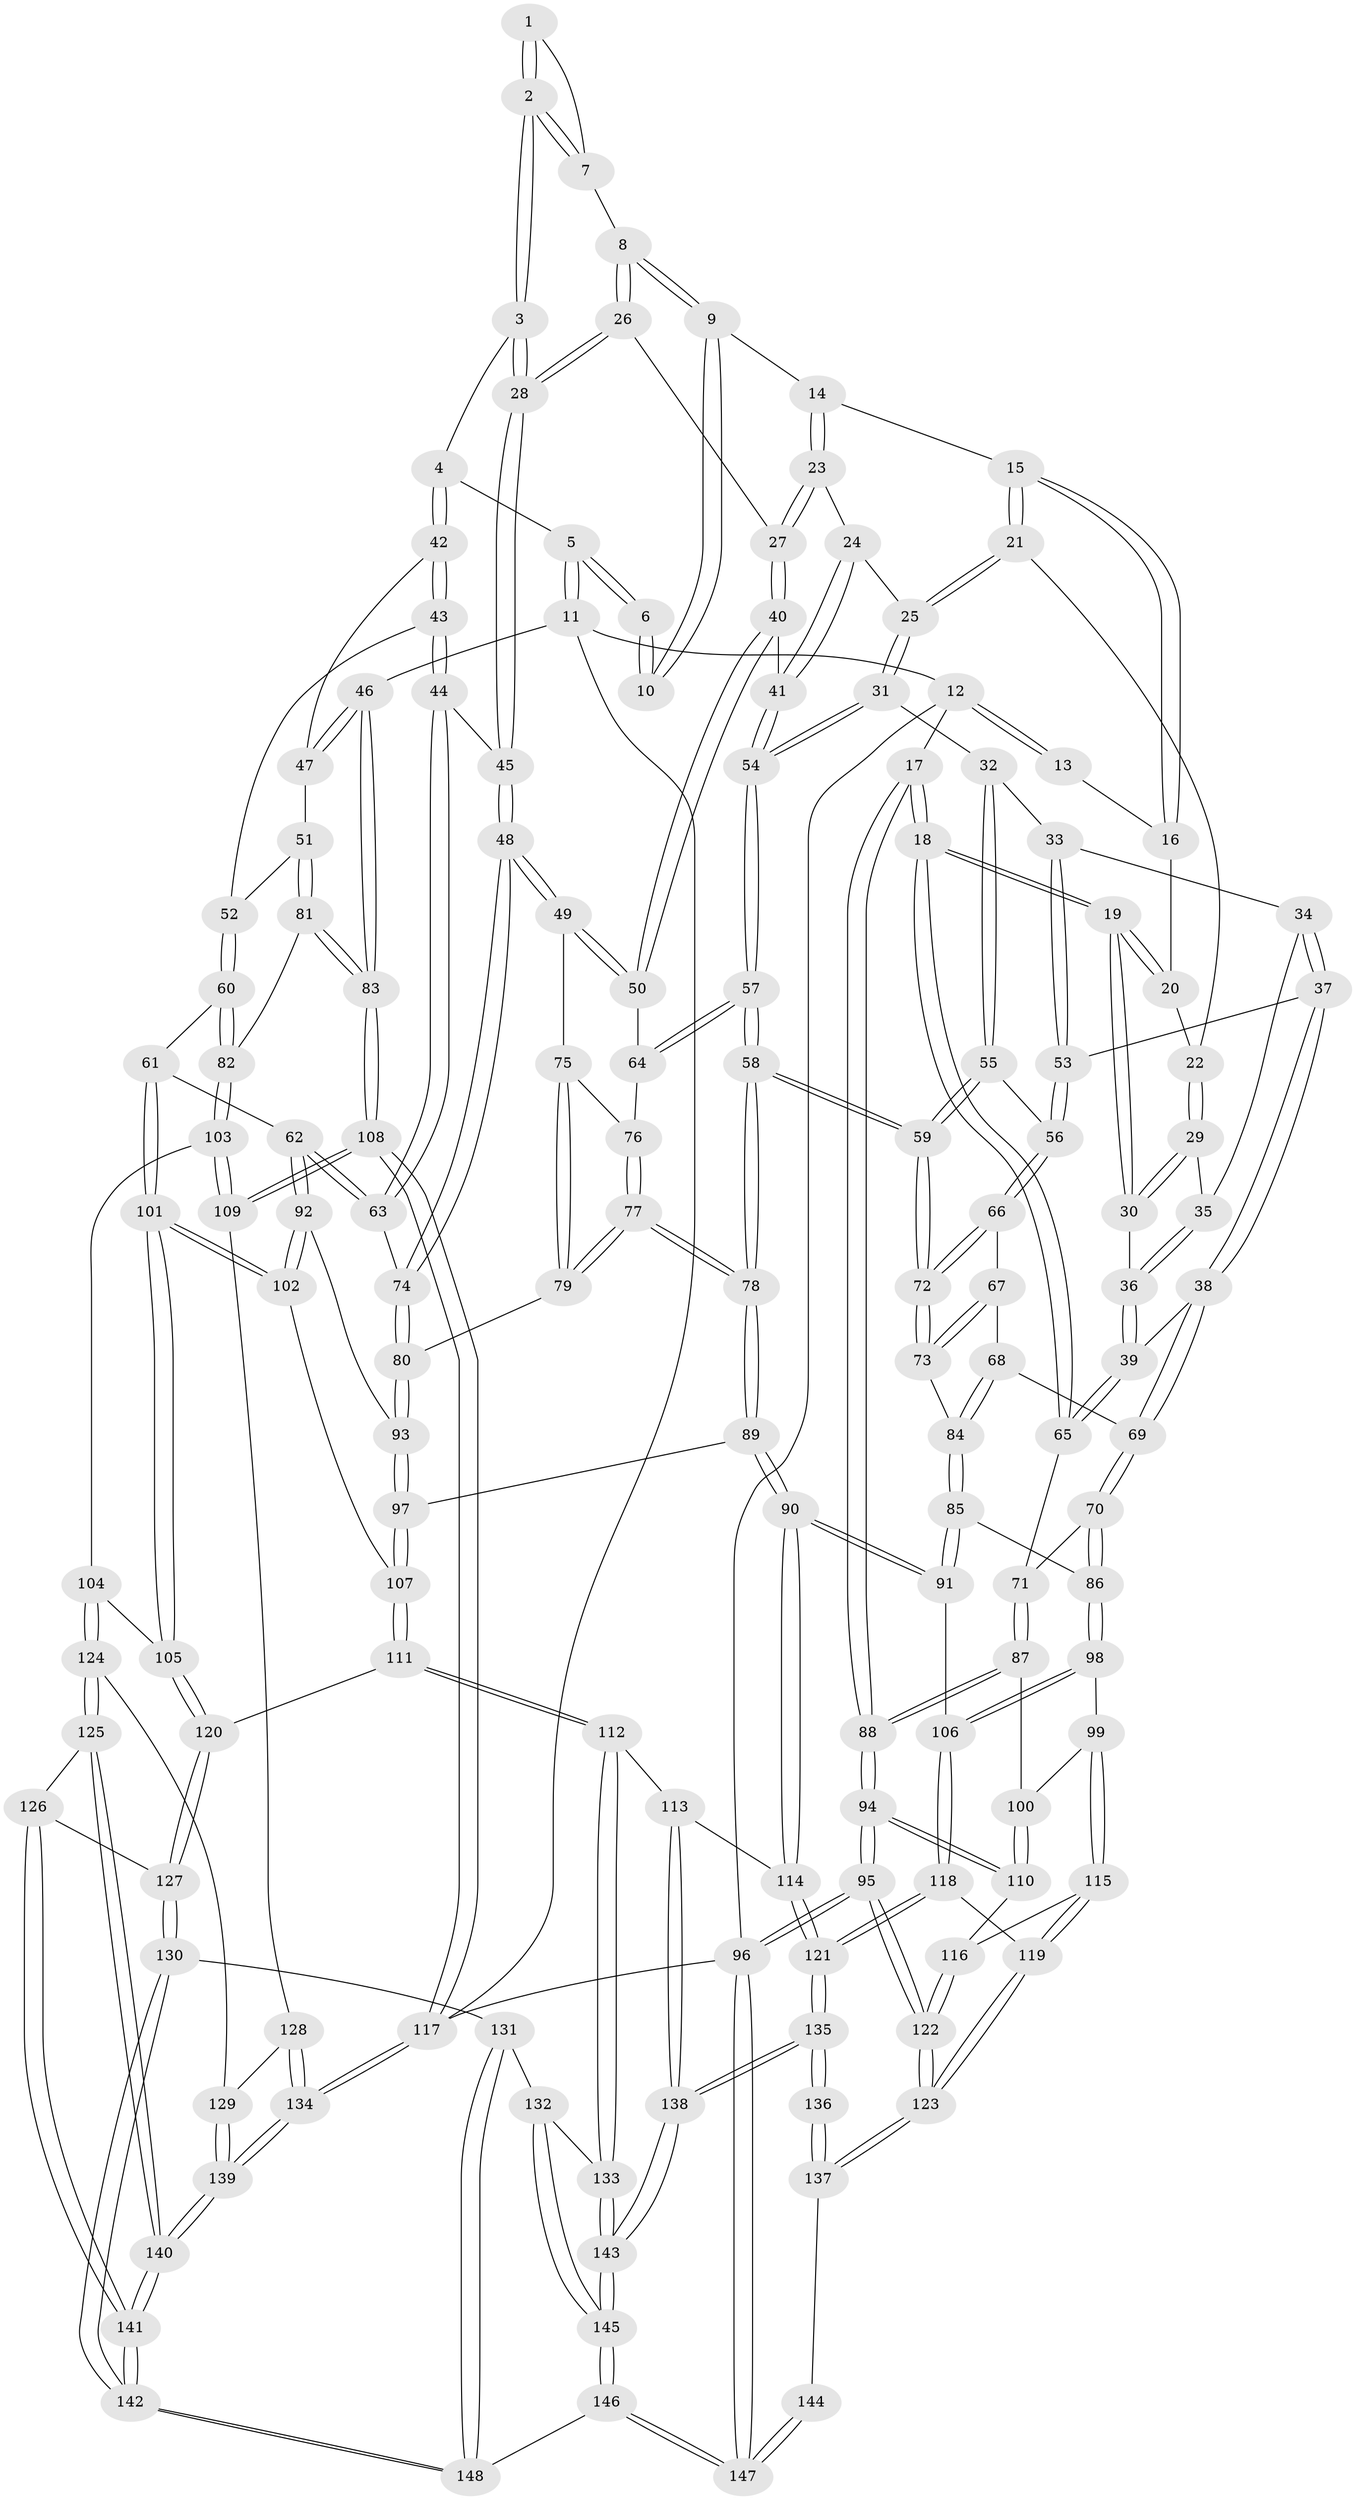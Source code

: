 // coarse degree distribution, {3: 0.13541666666666666, 4: 0.3645833333333333, 5: 0.3854166666666667, 7: 0.020833333333333332, 2: 0.010416666666666666, 6: 0.08333333333333333}
// Generated by graph-tools (version 1.1) at 2025/24/03/03/25 07:24:37]
// undirected, 148 vertices, 367 edges
graph export_dot {
graph [start="1"]
  node [color=gray90,style=filled];
  1 [pos="+0.6542508143060388+0"];
  2 [pos="+0.7845112361748489+0.11213509355162217"];
  3 [pos="+0.8033042640558169+0.12202471319763253"];
  4 [pos="+0.8497479102039691+0.12236366974879516"];
  5 [pos="+1+0"];
  6 [pos="+0.6255498566310268+0"];
  7 [pos="+0.6856548772246899+0.09360860819843822"];
  8 [pos="+0.6011370429085512+0.11892119177724915"];
  9 [pos="+0.5004774865486856+0.005876561148900023"];
  10 [pos="+0.5046902223582737+0"];
  11 [pos="+1+0"];
  12 [pos="+0+0"];
  13 [pos="+0.3185743092005224+0"];
  14 [pos="+0.45164370226300576+0.07091033901811472"];
  15 [pos="+0.3297749562684382+0.10248508325748526"];
  16 [pos="+0.2860104582482138+0.023573374294555905"];
  17 [pos="+0+0.02550064413439874"];
  18 [pos="+0+0.03369403837959726"];
  19 [pos="+0+0.06936636927612863"];
  20 [pos="+0.19357656127635378+0.07775587009306367"];
  21 [pos="+0.320762849935212+0.11885312585604495"];
  22 [pos="+0.2850783685577161+0.14833294012231385"];
  23 [pos="+0.44884093679195364+0.17715616270716206"];
  24 [pos="+0.43799181728492553+0.19680243200417732"];
  25 [pos="+0.4102061896079957+0.22583553787830374"];
  26 [pos="+0.5996804812411033+0.17758040378805545"];
  27 [pos="+0.5794424218247588+0.2001565489277579"];
  28 [pos="+0.6954776754488335+0.2304735205239283"];
  29 [pos="+0.27722022457885076+0.1696327218144859"];
  30 [pos="+0.011519270318177047+0.14164362579450163"];
  31 [pos="+0.40808999145124825+0.2305247228299233"];
  32 [pos="+0.3884942293424577+0.23823073217861362"];
  33 [pos="+0.3693630338918755+0.23685860389231173"];
  34 [pos="+0.2807664382154225+0.18949958484885907"];
  35 [pos="+0.27726486778902437+0.17922069593558504"];
  36 [pos="+0.15437695882388802+0.23641790018353537"];
  37 [pos="+0.25765047599748714+0.2933637837044091"];
  38 [pos="+0.25646167418887506+0.2937426883850798"];
  39 [pos="+0.20289175766274056+0.29347705512607286"];
  40 [pos="+0.5572975450490708+0.2721667794712228"];
  41 [pos="+0.5502118948980996+0.27222040685103277"];
  42 [pos="+0.8672303485817779+0.1692768520374862"];
  43 [pos="+0.8471765450146208+0.2562922706921338"];
  44 [pos="+0.761573004312706+0.3113758292689574"];
  45 [pos="+0.695797376201775+0.23298853914109435"];
  46 [pos="+1+0.3065729447852318"];
  47 [pos="+0.8839382470139799+0.17810965988817032"];
  48 [pos="+0.6210398652037902+0.335682607086701"];
  49 [pos="+0.6196280817054277+0.3350383866476794"];
  50 [pos="+0.5616808904013952+0.28034246434840887"];
  51 [pos="+0.9773161533807478+0.33671008320364987"];
  52 [pos="+0.8503009425118264+0.26164417049624145"];
  53 [pos="+0.2675623516743613+0.29644230739692035"];
  54 [pos="+0.45068797943923744+0.2999219356444252"];
  55 [pos="+0.357324867072877+0.30920176596874455"];
  56 [pos="+0.29360316263655023+0.31594715469592927"];
  57 [pos="+0.442795793894528+0.3509790384938582"];
  58 [pos="+0.4161566499578086+0.3914713817483421"];
  59 [pos="+0.40895546492077867+0.38970536902567127"];
  60 [pos="+0.8870632945677581+0.4346412281106315"];
  61 [pos="+0.7766389023725319+0.4318257302982307"];
  62 [pos="+0.7606702568075487+0.4214210945515575"];
  63 [pos="+0.7397684876085844+0.39982362968445284"];
  64 [pos="+0.5141881651371231+0.3537885579901846"];
  65 [pos="+0.15444354885442632+0.3813698717595096"];
  66 [pos="+0.2981217755305828+0.3272952582107617"];
  67 [pos="+0.30071567963959717+0.35068332846101785"];
  68 [pos="+0.2845400001491761+0.4020966167629069"];
  69 [pos="+0.24887693828312424+0.40138157366973626"];
  70 [pos="+0.18091433191578793+0.4411743093475042"];
  71 [pos="+0.15445544998023553+0.3816731552517224"];
  72 [pos="+0.4059201995187365+0.3900459837818561"];
  73 [pos="+0.36021763747489377+0.40213212940524046"];
  74 [pos="+0.6622935318025356+0.39217007460378406"];
  75 [pos="+0.5424911966365931+0.37947068405772827"];
  76 [pos="+0.5198071048296695+0.3609754979921329"];
  77 [pos="+0.4661538038789394+0.47159780065393514"];
  78 [pos="+0.4573529665789701+0.475776630743836"];
  79 [pos="+0.5348345532222327+0.44389983963846313"];
  80 [pos="+0.6112618491549675+0.450531587887612"];
  81 [pos="+1+0.4055127053173235"];
  82 [pos="+0.9019322097735547+0.44032125655923254"];
  83 [pos="+1+0.40439057695227293"];
  84 [pos="+0.3179965384084833+0.42492911606684425"];
  85 [pos="+0.3115321282994063+0.45770985380584"];
  86 [pos="+0.17840140290899817+0.47379862690009844"];
  87 [pos="+0+0.4280877070704111"];
  88 [pos="+0+0.36921247136028296"];
  89 [pos="+0.4548947097211838+0.4868256922246444"];
  90 [pos="+0.3959445491932212+0.5780061697221637"];
  91 [pos="+0.354143447216902+0.5593816604727313"];
  92 [pos="+0.6652662314423187+0.5315155139427097"];
  93 [pos="+0.6118025587930952+0.45476948140652534"];
  94 [pos="+0+0.7625295298063418"];
  95 [pos="+0+0.9025660139603038"];
  96 [pos="+0+1"];
  97 [pos="+0.5742854465695576+0.548598806332499"];
  98 [pos="+0.16744515273141725+0.5070010156773588"];
  99 [pos="+0.10350092809693628+0.5132009857153628"];
  100 [pos="+0.06431077050293417+0.5085255855302203"];
  101 [pos="+0.7566267617566741+0.6052146955554871"];
  102 [pos="+0.6653355152013953+0.5324257435066215"];
  103 [pos="+0.8797144083930478+0.5938815212484739"];
  104 [pos="+0.7664551673670489+0.6206897040636807"];
  105 [pos="+0.76052574899596+0.6178655416154802"];
  106 [pos="+0.20169566661305266+0.5568999065405872"];
  107 [pos="+0.5911560014056794+0.5865936596379768"];
  108 [pos="+1+0.6390080898073518"];
  109 [pos="+0.9513736930056359+0.6471806523648164"];
  110 [pos="+0.024617561808620382+0.6131542937101647"];
  111 [pos="+0.5857431382223058+0.6355784089519901"];
  112 [pos="+0.49479118204331635+0.710768555854979"];
  113 [pos="+0.44079403178560994+0.6635591912584663"];
  114 [pos="+0.409647297294112+0.630190102244483"];
  115 [pos="+0.08262686428247877+0.6374163909115363"];
  116 [pos="+0.07130265666896636+0.635780890714532"];
  117 [pos="+1+1"];
  118 [pos="+0.18210263643699892+0.6793611133122064"];
  119 [pos="+0.14886682763248874+0.6841344348221058"];
  120 [pos="+0.6977538330381085+0.649261651861542"];
  121 [pos="+0.2296377662337822+0.7272179690442894"];
  122 [pos="+0+0.8092994692790926"];
  123 [pos="+0+0.7986446650268467"];
  124 [pos="+0.8064202919867685+0.7348939338963844"];
  125 [pos="+0.7988183402208794+0.7461987768997391"];
  126 [pos="+0.7544033076720598+0.7838909937120425"];
  127 [pos="+0.6780024022745607+0.7741385703210558"];
  128 [pos="+0.9039336199166335+0.7175001489037474"];
  129 [pos="+0.8433019665751844+0.7378633659088953"];
  130 [pos="+0.5833442786520919+0.8261936636132914"];
  131 [pos="+0.558314279606674+0.8138593807688361"];
  132 [pos="+0.5513798257249415+0.805858385432609"];
  133 [pos="+0.4961020885635601+0.7179145955310187"];
  134 [pos="+1+1"];
  135 [pos="+0.24107434596482546+0.8007740094765643"];
  136 [pos="+0.20027797195652808+0.8075875671660558"];
  137 [pos="+0.06442629360647116+0.815640585545115"];
  138 [pos="+0.2596246532663086+0.8298718444208075"];
  139 [pos="+1+1"];
  140 [pos="+1+1"];
  141 [pos="+0.8505268212669925+1"];
  142 [pos="+0.7983207345437128+1"];
  143 [pos="+0.28670615497218843+0.8852934905243823"];
  144 [pos="+0.12516255384479405+0.869896542822742"];
  145 [pos="+0.2895247710890514+0.9361518672072865"];
  146 [pos="+0.27387469349135024+1"];
  147 [pos="+0.273849242331329+1"];
  148 [pos="+0.3129274216422091+1"];
  1 -- 2;
  1 -- 2;
  1 -- 7;
  2 -- 3;
  2 -- 3;
  2 -- 7;
  2 -- 7;
  3 -- 4;
  3 -- 28;
  3 -- 28;
  4 -- 5;
  4 -- 42;
  4 -- 42;
  5 -- 6;
  5 -- 6;
  5 -- 11;
  5 -- 11;
  6 -- 10;
  6 -- 10;
  7 -- 8;
  8 -- 9;
  8 -- 9;
  8 -- 26;
  8 -- 26;
  9 -- 10;
  9 -- 10;
  9 -- 14;
  11 -- 12;
  11 -- 46;
  11 -- 117;
  12 -- 13;
  12 -- 13;
  12 -- 17;
  12 -- 96;
  13 -- 16;
  14 -- 15;
  14 -- 23;
  14 -- 23;
  15 -- 16;
  15 -- 16;
  15 -- 21;
  15 -- 21;
  16 -- 20;
  17 -- 18;
  17 -- 18;
  17 -- 88;
  17 -- 88;
  18 -- 19;
  18 -- 19;
  18 -- 65;
  18 -- 65;
  19 -- 20;
  19 -- 20;
  19 -- 30;
  19 -- 30;
  20 -- 22;
  21 -- 22;
  21 -- 25;
  21 -- 25;
  22 -- 29;
  22 -- 29;
  23 -- 24;
  23 -- 27;
  23 -- 27;
  24 -- 25;
  24 -- 41;
  24 -- 41;
  25 -- 31;
  25 -- 31;
  26 -- 27;
  26 -- 28;
  26 -- 28;
  27 -- 40;
  27 -- 40;
  28 -- 45;
  28 -- 45;
  29 -- 30;
  29 -- 30;
  29 -- 35;
  30 -- 36;
  31 -- 32;
  31 -- 54;
  31 -- 54;
  32 -- 33;
  32 -- 55;
  32 -- 55;
  33 -- 34;
  33 -- 53;
  33 -- 53;
  34 -- 35;
  34 -- 37;
  34 -- 37;
  35 -- 36;
  35 -- 36;
  36 -- 39;
  36 -- 39;
  37 -- 38;
  37 -- 38;
  37 -- 53;
  38 -- 39;
  38 -- 69;
  38 -- 69;
  39 -- 65;
  39 -- 65;
  40 -- 41;
  40 -- 50;
  40 -- 50;
  41 -- 54;
  41 -- 54;
  42 -- 43;
  42 -- 43;
  42 -- 47;
  43 -- 44;
  43 -- 44;
  43 -- 52;
  44 -- 45;
  44 -- 63;
  44 -- 63;
  45 -- 48;
  45 -- 48;
  46 -- 47;
  46 -- 47;
  46 -- 83;
  46 -- 83;
  47 -- 51;
  48 -- 49;
  48 -- 49;
  48 -- 74;
  48 -- 74;
  49 -- 50;
  49 -- 50;
  49 -- 75;
  50 -- 64;
  51 -- 52;
  51 -- 81;
  51 -- 81;
  52 -- 60;
  52 -- 60;
  53 -- 56;
  53 -- 56;
  54 -- 57;
  54 -- 57;
  55 -- 56;
  55 -- 59;
  55 -- 59;
  56 -- 66;
  56 -- 66;
  57 -- 58;
  57 -- 58;
  57 -- 64;
  57 -- 64;
  58 -- 59;
  58 -- 59;
  58 -- 78;
  58 -- 78;
  59 -- 72;
  59 -- 72;
  60 -- 61;
  60 -- 82;
  60 -- 82;
  61 -- 62;
  61 -- 101;
  61 -- 101;
  62 -- 63;
  62 -- 63;
  62 -- 92;
  62 -- 92;
  63 -- 74;
  64 -- 76;
  65 -- 71;
  66 -- 67;
  66 -- 72;
  66 -- 72;
  67 -- 68;
  67 -- 73;
  67 -- 73;
  68 -- 69;
  68 -- 84;
  68 -- 84;
  69 -- 70;
  69 -- 70;
  70 -- 71;
  70 -- 86;
  70 -- 86;
  71 -- 87;
  71 -- 87;
  72 -- 73;
  72 -- 73;
  73 -- 84;
  74 -- 80;
  74 -- 80;
  75 -- 76;
  75 -- 79;
  75 -- 79;
  76 -- 77;
  76 -- 77;
  77 -- 78;
  77 -- 78;
  77 -- 79;
  77 -- 79;
  78 -- 89;
  78 -- 89;
  79 -- 80;
  80 -- 93;
  80 -- 93;
  81 -- 82;
  81 -- 83;
  81 -- 83;
  82 -- 103;
  82 -- 103;
  83 -- 108;
  83 -- 108;
  84 -- 85;
  84 -- 85;
  85 -- 86;
  85 -- 91;
  85 -- 91;
  86 -- 98;
  86 -- 98;
  87 -- 88;
  87 -- 88;
  87 -- 100;
  88 -- 94;
  88 -- 94;
  89 -- 90;
  89 -- 90;
  89 -- 97;
  90 -- 91;
  90 -- 91;
  90 -- 114;
  90 -- 114;
  91 -- 106;
  92 -- 93;
  92 -- 102;
  92 -- 102;
  93 -- 97;
  93 -- 97;
  94 -- 95;
  94 -- 95;
  94 -- 110;
  94 -- 110;
  95 -- 96;
  95 -- 96;
  95 -- 122;
  95 -- 122;
  96 -- 147;
  96 -- 147;
  96 -- 117;
  97 -- 107;
  97 -- 107;
  98 -- 99;
  98 -- 106;
  98 -- 106;
  99 -- 100;
  99 -- 115;
  99 -- 115;
  100 -- 110;
  100 -- 110;
  101 -- 102;
  101 -- 102;
  101 -- 105;
  101 -- 105;
  102 -- 107;
  103 -- 104;
  103 -- 109;
  103 -- 109;
  104 -- 105;
  104 -- 124;
  104 -- 124;
  105 -- 120;
  105 -- 120;
  106 -- 118;
  106 -- 118;
  107 -- 111;
  107 -- 111;
  108 -- 109;
  108 -- 109;
  108 -- 117;
  108 -- 117;
  109 -- 128;
  110 -- 116;
  111 -- 112;
  111 -- 112;
  111 -- 120;
  112 -- 113;
  112 -- 133;
  112 -- 133;
  113 -- 114;
  113 -- 138;
  113 -- 138;
  114 -- 121;
  114 -- 121;
  115 -- 116;
  115 -- 119;
  115 -- 119;
  116 -- 122;
  116 -- 122;
  117 -- 134;
  117 -- 134;
  118 -- 119;
  118 -- 121;
  118 -- 121;
  119 -- 123;
  119 -- 123;
  120 -- 127;
  120 -- 127;
  121 -- 135;
  121 -- 135;
  122 -- 123;
  122 -- 123;
  123 -- 137;
  123 -- 137;
  124 -- 125;
  124 -- 125;
  124 -- 129;
  125 -- 126;
  125 -- 140;
  125 -- 140;
  126 -- 127;
  126 -- 141;
  126 -- 141;
  127 -- 130;
  127 -- 130;
  128 -- 129;
  128 -- 134;
  128 -- 134;
  129 -- 139;
  129 -- 139;
  130 -- 131;
  130 -- 142;
  130 -- 142;
  131 -- 132;
  131 -- 148;
  131 -- 148;
  132 -- 133;
  132 -- 145;
  132 -- 145;
  133 -- 143;
  133 -- 143;
  134 -- 139;
  134 -- 139;
  135 -- 136;
  135 -- 136;
  135 -- 138;
  135 -- 138;
  136 -- 137;
  136 -- 137;
  137 -- 144;
  138 -- 143;
  138 -- 143;
  139 -- 140;
  139 -- 140;
  140 -- 141;
  140 -- 141;
  141 -- 142;
  141 -- 142;
  142 -- 148;
  142 -- 148;
  143 -- 145;
  143 -- 145;
  144 -- 147;
  144 -- 147;
  145 -- 146;
  145 -- 146;
  146 -- 147;
  146 -- 147;
  146 -- 148;
}
